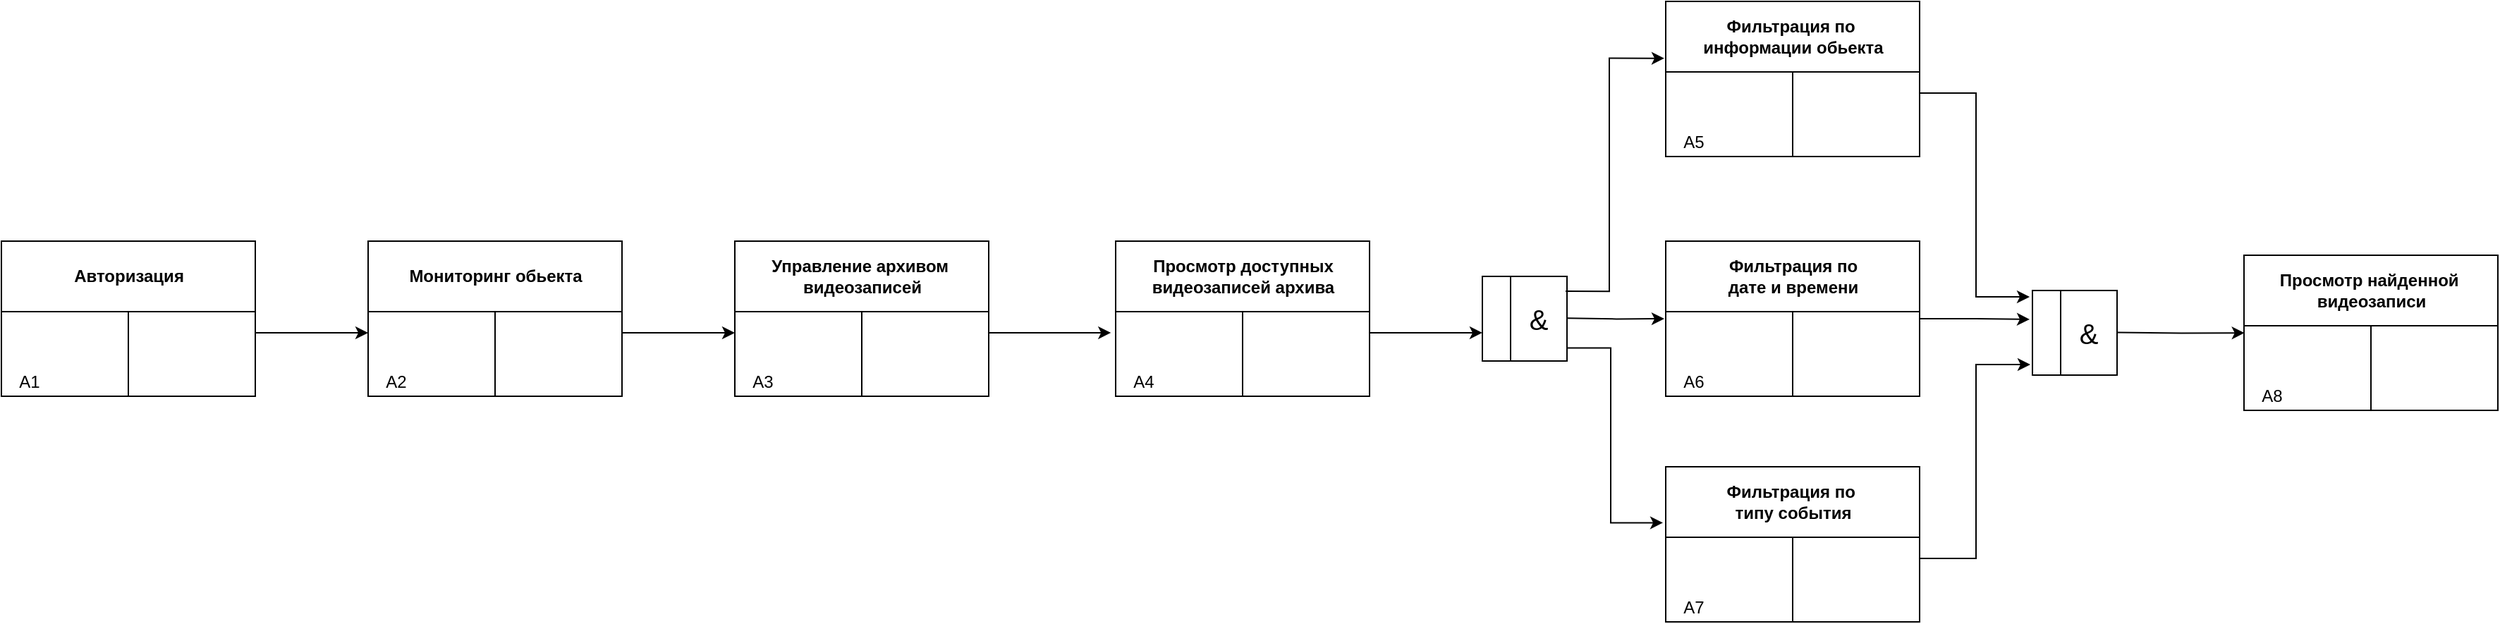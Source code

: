 <mxfile version="24.7.17">
  <diagram name="Страница — 1" id="KRfQy9JBhusGxHNGrQ7q">
    <mxGraphModel dx="1366" dy="710" grid="1" gridSize="10" guides="1" tooltips="1" connect="1" arrows="1" fold="1" page="1" pageScale="1" pageWidth="827" pageHeight="1169" math="0" shadow="0">
      <root>
        <mxCell id="0" />
        <mxCell id="1" parent="0" />
        <mxCell id="R_a7PJJj9mvmqYdg1Ctf-198" value="Авторизация" style="shape=table;startSize=50;container=1;collapsible=1;childLayout=tableLayout;fixedRows=1;rowLines=0;fontStyle=1;align=center;resizeLast=1;html=1;" vertex="1" parent="1">
          <mxGeometry x="30" y="550" width="180" height="110" as="geometry" />
        </mxCell>
        <mxCell id="R_a7PJJj9mvmqYdg1Ctf-199" value="" style="shape=tableRow;horizontal=0;startSize=0;swimlaneHead=0;swimlaneBody=0;fillColor=none;collapsible=0;dropTarget=0;points=[[0,0.5],[1,0.5]];portConstraint=eastwest;top=0;left=0;right=0;bottom=0;" vertex="1" parent="R_a7PJJj9mvmqYdg1Ctf-198">
          <mxGeometry y="50" width="180" height="30" as="geometry" />
        </mxCell>
        <mxCell id="R_a7PJJj9mvmqYdg1Ctf-200" value="" style="shape=partialRectangle;connectable=0;fillColor=none;top=0;left=0;bottom=0;right=0;editable=1;overflow=hidden;whiteSpace=wrap;html=1;" vertex="1" parent="R_a7PJJj9mvmqYdg1Ctf-199">
          <mxGeometry width="90" height="30" as="geometry">
            <mxRectangle width="90" height="30" as="alternateBounds" />
          </mxGeometry>
        </mxCell>
        <mxCell id="R_a7PJJj9mvmqYdg1Ctf-201" value="" style="shape=partialRectangle;connectable=0;fillColor=none;top=0;left=0;bottom=0;right=0;align=left;spacingLeft=6;overflow=hidden;whiteSpace=wrap;html=1;" vertex="1" parent="R_a7PJJj9mvmqYdg1Ctf-199">
          <mxGeometry x="90" width="90" height="30" as="geometry">
            <mxRectangle width="90" height="30" as="alternateBounds" />
          </mxGeometry>
        </mxCell>
        <mxCell id="R_a7PJJj9mvmqYdg1Ctf-202" value="" style="shape=tableRow;horizontal=0;startSize=0;swimlaneHead=0;swimlaneBody=0;fillColor=none;collapsible=0;dropTarget=0;points=[[0,0.5],[1,0.5]];portConstraint=eastwest;top=0;left=0;right=0;bottom=0;" vertex="1" parent="R_a7PJJj9mvmqYdg1Ctf-198">
          <mxGeometry y="80" width="180" height="30" as="geometry" />
        </mxCell>
        <mxCell id="R_a7PJJj9mvmqYdg1Ctf-203" value="" style="shape=partialRectangle;connectable=0;fillColor=none;top=0;left=0;bottom=0;right=0;editable=1;overflow=hidden;whiteSpace=wrap;html=1;" vertex="1" parent="R_a7PJJj9mvmqYdg1Ctf-202">
          <mxGeometry width="90" height="30" as="geometry">
            <mxRectangle width="90" height="30" as="alternateBounds" />
          </mxGeometry>
        </mxCell>
        <mxCell id="R_a7PJJj9mvmqYdg1Ctf-204" value="" style="shape=partialRectangle;connectable=0;fillColor=none;top=0;left=0;bottom=0;right=0;align=left;spacingLeft=6;overflow=hidden;whiteSpace=wrap;html=1;" vertex="1" parent="R_a7PJJj9mvmqYdg1Ctf-202">
          <mxGeometry x="90" width="90" height="30" as="geometry">
            <mxRectangle width="90" height="30" as="alternateBounds" />
          </mxGeometry>
        </mxCell>
        <mxCell id="R_a7PJJj9mvmqYdg1Ctf-205" value="Мониторинг обьекта" style="shape=table;startSize=50;container=1;collapsible=1;childLayout=tableLayout;fixedRows=1;rowLines=0;fontStyle=1;align=center;resizeLast=1;html=1;" vertex="1" parent="1">
          <mxGeometry x="290" y="550" width="180" height="110" as="geometry" />
        </mxCell>
        <mxCell id="R_a7PJJj9mvmqYdg1Ctf-206" value="" style="shape=tableRow;horizontal=0;startSize=0;swimlaneHead=0;swimlaneBody=0;fillColor=none;collapsible=0;dropTarget=0;points=[[0,0.5],[1,0.5]];portConstraint=eastwest;top=0;left=0;right=0;bottom=0;" vertex="1" parent="R_a7PJJj9mvmqYdg1Ctf-205">
          <mxGeometry y="50" width="180" height="30" as="geometry" />
        </mxCell>
        <mxCell id="R_a7PJJj9mvmqYdg1Ctf-207" value="" style="shape=partialRectangle;connectable=0;fillColor=none;top=0;left=0;bottom=0;right=0;editable=1;overflow=hidden;whiteSpace=wrap;html=1;" vertex="1" parent="R_a7PJJj9mvmqYdg1Ctf-206">
          <mxGeometry width="90" height="30" as="geometry">
            <mxRectangle width="90" height="30" as="alternateBounds" />
          </mxGeometry>
        </mxCell>
        <mxCell id="R_a7PJJj9mvmqYdg1Ctf-208" value="" style="shape=partialRectangle;connectable=0;fillColor=none;top=0;left=0;bottom=0;right=0;align=left;spacingLeft=6;overflow=hidden;whiteSpace=wrap;html=1;" vertex="1" parent="R_a7PJJj9mvmqYdg1Ctf-206">
          <mxGeometry x="90" width="90" height="30" as="geometry">
            <mxRectangle width="90" height="30" as="alternateBounds" />
          </mxGeometry>
        </mxCell>
        <mxCell id="R_a7PJJj9mvmqYdg1Ctf-209" value="" style="shape=tableRow;horizontal=0;startSize=0;swimlaneHead=0;swimlaneBody=0;fillColor=none;collapsible=0;dropTarget=0;points=[[0,0.5],[1,0.5]];portConstraint=eastwest;top=0;left=0;right=0;bottom=0;" vertex="1" parent="R_a7PJJj9mvmqYdg1Ctf-205">
          <mxGeometry y="80" width="180" height="30" as="geometry" />
        </mxCell>
        <mxCell id="R_a7PJJj9mvmqYdg1Ctf-210" value="" style="shape=partialRectangle;connectable=0;fillColor=none;top=0;left=0;bottom=0;right=0;editable=1;overflow=hidden;whiteSpace=wrap;html=1;" vertex="1" parent="R_a7PJJj9mvmqYdg1Ctf-209">
          <mxGeometry width="90" height="30" as="geometry">
            <mxRectangle width="90" height="30" as="alternateBounds" />
          </mxGeometry>
        </mxCell>
        <mxCell id="R_a7PJJj9mvmqYdg1Ctf-211" value="" style="shape=partialRectangle;connectable=0;fillColor=none;top=0;left=0;bottom=0;right=0;align=left;spacingLeft=6;overflow=hidden;whiteSpace=wrap;html=1;" vertex="1" parent="R_a7PJJj9mvmqYdg1Ctf-209">
          <mxGeometry x="90" width="90" height="30" as="geometry">
            <mxRectangle width="90" height="30" as="alternateBounds" />
          </mxGeometry>
        </mxCell>
        <mxCell id="R_a7PJJj9mvmqYdg1Ctf-228" style="edgeStyle=orthogonalEdgeStyle;rounded=0;orthogonalLoop=1;jettySize=auto;html=1;entryX=-0.056;entryY=0.333;entryDx=0;entryDy=0;entryPerimeter=0;" edge="1" parent="1">
          <mxGeometry relative="1" as="geometry">
            <mxPoint x="730" y="615.0" as="sourcePoint" />
            <mxPoint x="816.64" y="614.99" as="targetPoint" />
          </mxGeometry>
        </mxCell>
        <mxCell id="R_a7PJJj9mvmqYdg1Ctf-230" style="edgeStyle=orthogonalEdgeStyle;rounded=0;orthogonalLoop=1;jettySize=auto;html=1;entryX=0;entryY=0.5;entryDx=0;entryDy=0;" edge="1" parent="1" source="R_a7PJJj9mvmqYdg1Ctf-199" target="R_a7PJJj9mvmqYdg1Ctf-206">
          <mxGeometry relative="1" as="geometry" />
        </mxCell>
        <mxCell id="R_a7PJJj9mvmqYdg1Ctf-238" value="Просмотр доступных&lt;br&gt;видеозаписей архива" style="shape=table;startSize=50;container=1;collapsible=1;childLayout=tableLayout;fixedRows=1;rowLines=0;fontStyle=1;align=center;resizeLast=1;html=1;" vertex="1" parent="1">
          <mxGeometry x="820" y="550" width="180" height="110" as="geometry" />
        </mxCell>
        <mxCell id="R_a7PJJj9mvmqYdg1Ctf-239" value="" style="shape=tableRow;horizontal=0;startSize=0;swimlaneHead=0;swimlaneBody=0;fillColor=none;collapsible=0;dropTarget=0;points=[[0,0.5],[1,0.5]];portConstraint=eastwest;top=0;left=0;right=0;bottom=0;" vertex="1" parent="R_a7PJJj9mvmqYdg1Ctf-238">
          <mxGeometry y="50" width="180" height="30" as="geometry" />
        </mxCell>
        <mxCell id="R_a7PJJj9mvmqYdg1Ctf-240" value="" style="shape=partialRectangle;connectable=0;fillColor=none;top=0;left=0;bottom=0;right=0;editable=1;overflow=hidden;whiteSpace=wrap;html=1;" vertex="1" parent="R_a7PJJj9mvmqYdg1Ctf-239">
          <mxGeometry width="90" height="30" as="geometry">
            <mxRectangle width="90" height="30" as="alternateBounds" />
          </mxGeometry>
        </mxCell>
        <mxCell id="R_a7PJJj9mvmqYdg1Ctf-241" value="" style="shape=partialRectangle;connectable=0;fillColor=none;top=0;left=0;bottom=0;right=0;align=left;spacingLeft=6;overflow=hidden;whiteSpace=wrap;html=1;" vertex="1" parent="R_a7PJJj9mvmqYdg1Ctf-239">
          <mxGeometry x="90" width="90" height="30" as="geometry">
            <mxRectangle width="90" height="30" as="alternateBounds" />
          </mxGeometry>
        </mxCell>
        <mxCell id="R_a7PJJj9mvmqYdg1Ctf-242" value="" style="shape=tableRow;horizontal=0;startSize=0;swimlaneHead=0;swimlaneBody=0;fillColor=none;collapsible=0;dropTarget=0;points=[[0,0.5],[1,0.5]];portConstraint=eastwest;top=0;left=0;right=0;bottom=0;" vertex="1" parent="R_a7PJJj9mvmqYdg1Ctf-238">
          <mxGeometry y="80" width="180" height="30" as="geometry" />
        </mxCell>
        <mxCell id="R_a7PJJj9mvmqYdg1Ctf-243" value="" style="shape=partialRectangle;connectable=0;fillColor=none;top=0;left=0;bottom=0;right=0;editable=1;overflow=hidden;whiteSpace=wrap;html=1;" vertex="1" parent="R_a7PJJj9mvmqYdg1Ctf-242">
          <mxGeometry width="90" height="30" as="geometry">
            <mxRectangle width="90" height="30" as="alternateBounds" />
          </mxGeometry>
        </mxCell>
        <mxCell id="R_a7PJJj9mvmqYdg1Ctf-244" value="" style="shape=partialRectangle;connectable=0;fillColor=none;top=0;left=0;bottom=0;right=0;align=left;spacingLeft=6;overflow=hidden;whiteSpace=wrap;html=1;" vertex="1" parent="R_a7PJJj9mvmqYdg1Ctf-242">
          <mxGeometry x="90" width="90" height="30" as="geometry">
            <mxRectangle width="90" height="30" as="alternateBounds" />
          </mxGeometry>
        </mxCell>
        <mxCell id="R_a7PJJj9mvmqYdg1Ctf-245" value="" style="shape=table;startSize=0;container=1;collapsible=0;childLayout=tableLayout;fixedRows=1;rowLines=0;fontStyle=0;strokeColor=default;fontSize=16;" vertex="1" parent="1">
          <mxGeometry x="1080" y="575" width="60" height="60" as="geometry" />
        </mxCell>
        <mxCell id="R_a7PJJj9mvmqYdg1Ctf-246" value="" style="shape=tableRow;horizontal=0;startSize=0;swimlaneHead=0;swimlaneBody=0;top=0;left=0;bottom=0;right=0;collapsible=0;dropTarget=0;fillColor=none;points=[[0,0.5],[1,0.5]];portConstraint=eastwest;strokeColor=inherit;fontSize=16;" vertex="1" parent="R_a7PJJj9mvmqYdg1Ctf-245">
          <mxGeometry width="60" height="30" as="geometry" />
        </mxCell>
        <mxCell id="R_a7PJJj9mvmqYdg1Ctf-247" value="" style="shape=partialRectangle;html=1;whiteSpace=wrap;connectable=0;fillColor=none;top=0;left=0;bottom=0;right=0;overflow=hidden;pointerEvents=1;strokeColor=inherit;fontSize=16;" vertex="1" parent="R_a7PJJj9mvmqYdg1Ctf-246">
          <mxGeometry width="20" height="30" as="geometry">
            <mxRectangle width="20" height="30" as="alternateBounds" />
          </mxGeometry>
        </mxCell>
        <mxCell id="R_a7PJJj9mvmqYdg1Ctf-248" value="" style="shape=partialRectangle;html=1;whiteSpace=wrap;connectable=0;fillColor=none;top=0;left=0;bottom=0;right=0;align=left;spacingLeft=6;overflow=hidden;strokeColor=inherit;fontSize=16;" vertex="1" parent="R_a7PJJj9mvmqYdg1Ctf-246">
          <mxGeometry x="20" width="40" height="30" as="geometry">
            <mxRectangle width="40" height="30" as="alternateBounds" />
          </mxGeometry>
        </mxCell>
        <mxCell id="R_a7PJJj9mvmqYdg1Ctf-249" value="" style="shape=tableRow;horizontal=0;startSize=0;swimlaneHead=0;swimlaneBody=0;top=0;left=0;bottom=0;right=0;collapsible=0;dropTarget=0;fillColor=none;points=[[0,0.5],[1,0.5]];portConstraint=eastwest;strokeColor=inherit;fontSize=16;" vertex="1" parent="R_a7PJJj9mvmqYdg1Ctf-245">
          <mxGeometry y="30" width="60" height="30" as="geometry" />
        </mxCell>
        <mxCell id="R_a7PJJj9mvmqYdg1Ctf-250" value="" style="shape=partialRectangle;html=1;whiteSpace=wrap;connectable=0;fillColor=none;top=0;left=0;bottom=0;right=0;overflow=hidden;strokeColor=inherit;fontSize=16;" vertex="1" parent="R_a7PJJj9mvmqYdg1Ctf-249">
          <mxGeometry width="20" height="30" as="geometry">
            <mxRectangle width="20" height="30" as="alternateBounds" />
          </mxGeometry>
        </mxCell>
        <mxCell id="R_a7PJJj9mvmqYdg1Ctf-251" value="" style="shape=partialRectangle;html=1;whiteSpace=wrap;connectable=0;fillColor=none;top=0;left=0;bottom=0;right=0;align=left;spacingLeft=6;overflow=hidden;strokeColor=inherit;fontSize=16;" vertex="1" parent="R_a7PJJj9mvmqYdg1Ctf-249">
          <mxGeometry x="20" width="40" height="30" as="geometry">
            <mxRectangle width="40" height="30" as="alternateBounds" />
          </mxGeometry>
        </mxCell>
        <mxCell id="R_a7PJJj9mvmqYdg1Ctf-252" value="&amp;amp;" style="text;html=1;align=center;verticalAlign=middle;whiteSpace=wrap;rounded=0;fontSize=20;" vertex="1" parent="1">
          <mxGeometry x="1090" y="590" width="60" height="30" as="geometry" />
        </mxCell>
        <mxCell id="R_a7PJJj9mvmqYdg1Ctf-253" style="edgeStyle=orthogonalEdgeStyle;rounded=0;orthogonalLoop=1;jettySize=auto;html=1;entryX=0;entryY=0.333;entryDx=0;entryDy=0;entryPerimeter=0;" edge="1" parent="1" source="R_a7PJJj9mvmqYdg1Ctf-239" target="R_a7PJJj9mvmqYdg1Ctf-249">
          <mxGeometry relative="1" as="geometry" />
        </mxCell>
        <mxCell id="R_a7PJJj9mvmqYdg1Ctf-254" value="Фильтрация по&lt;br&gt;дате и времени" style="shape=table;startSize=50;container=1;collapsible=1;childLayout=tableLayout;fixedRows=1;rowLines=0;fontStyle=1;align=center;resizeLast=1;html=1;" vertex="1" parent="1">
          <mxGeometry x="1210" y="550" width="180" height="110" as="geometry" />
        </mxCell>
        <mxCell id="R_a7PJJj9mvmqYdg1Ctf-255" value="" style="shape=tableRow;horizontal=0;startSize=0;swimlaneHead=0;swimlaneBody=0;fillColor=none;collapsible=0;dropTarget=0;points=[[0,0.5],[1,0.5]];portConstraint=eastwest;top=0;left=0;right=0;bottom=0;" vertex="1" parent="R_a7PJJj9mvmqYdg1Ctf-254">
          <mxGeometry y="50" width="180" height="30" as="geometry" />
        </mxCell>
        <mxCell id="R_a7PJJj9mvmqYdg1Ctf-256" value="" style="shape=partialRectangle;connectable=0;fillColor=none;top=0;left=0;bottom=0;right=0;editable=1;overflow=hidden;whiteSpace=wrap;html=1;" vertex="1" parent="R_a7PJJj9mvmqYdg1Ctf-255">
          <mxGeometry width="90" height="30" as="geometry">
            <mxRectangle width="90" height="30" as="alternateBounds" />
          </mxGeometry>
        </mxCell>
        <mxCell id="R_a7PJJj9mvmqYdg1Ctf-257" value="" style="shape=partialRectangle;connectable=0;fillColor=none;top=0;left=0;bottom=0;right=0;align=left;spacingLeft=6;overflow=hidden;whiteSpace=wrap;html=1;" vertex="1" parent="R_a7PJJj9mvmqYdg1Ctf-255">
          <mxGeometry x="90" width="90" height="30" as="geometry">
            <mxRectangle width="90" height="30" as="alternateBounds" />
          </mxGeometry>
        </mxCell>
        <mxCell id="R_a7PJJj9mvmqYdg1Ctf-258" value="" style="shape=tableRow;horizontal=0;startSize=0;swimlaneHead=0;swimlaneBody=0;fillColor=none;collapsible=0;dropTarget=0;points=[[0,0.5],[1,0.5]];portConstraint=eastwest;top=0;left=0;right=0;bottom=0;" vertex="1" parent="R_a7PJJj9mvmqYdg1Ctf-254">
          <mxGeometry y="80" width="180" height="30" as="geometry" />
        </mxCell>
        <mxCell id="R_a7PJJj9mvmqYdg1Ctf-259" value="" style="shape=partialRectangle;connectable=0;fillColor=none;top=0;left=0;bottom=0;right=0;editable=1;overflow=hidden;whiteSpace=wrap;html=1;" vertex="1" parent="R_a7PJJj9mvmqYdg1Ctf-258">
          <mxGeometry width="90" height="30" as="geometry">
            <mxRectangle width="90" height="30" as="alternateBounds" />
          </mxGeometry>
        </mxCell>
        <mxCell id="R_a7PJJj9mvmqYdg1Ctf-260" value="" style="shape=partialRectangle;connectable=0;fillColor=none;top=0;left=0;bottom=0;right=0;align=left;spacingLeft=6;overflow=hidden;whiteSpace=wrap;html=1;" vertex="1" parent="R_a7PJJj9mvmqYdg1Ctf-258">
          <mxGeometry x="90" width="90" height="30" as="geometry">
            <mxRectangle width="90" height="30" as="alternateBounds" />
          </mxGeometry>
        </mxCell>
        <mxCell id="R_a7PJJj9mvmqYdg1Ctf-261" value="Фильтрация по&amp;nbsp;&lt;br&gt;информации обьекта" style="shape=table;startSize=50;container=1;collapsible=1;childLayout=tableLayout;fixedRows=1;rowLines=0;fontStyle=1;align=center;resizeLast=1;html=1;" vertex="1" parent="1">
          <mxGeometry x="1210" y="380" width="180" height="110" as="geometry" />
        </mxCell>
        <mxCell id="R_a7PJJj9mvmqYdg1Ctf-262" value="" style="shape=tableRow;horizontal=0;startSize=0;swimlaneHead=0;swimlaneBody=0;fillColor=none;collapsible=0;dropTarget=0;points=[[0,0.5],[1,0.5]];portConstraint=eastwest;top=0;left=0;right=0;bottom=0;" vertex="1" parent="R_a7PJJj9mvmqYdg1Ctf-261">
          <mxGeometry y="50" width="180" height="30" as="geometry" />
        </mxCell>
        <mxCell id="R_a7PJJj9mvmqYdg1Ctf-263" value="" style="shape=partialRectangle;connectable=0;fillColor=none;top=0;left=0;bottom=0;right=0;editable=1;overflow=hidden;whiteSpace=wrap;html=1;" vertex="1" parent="R_a7PJJj9mvmqYdg1Ctf-262">
          <mxGeometry width="90" height="30" as="geometry">
            <mxRectangle width="90" height="30" as="alternateBounds" />
          </mxGeometry>
        </mxCell>
        <mxCell id="R_a7PJJj9mvmqYdg1Ctf-264" value="" style="shape=partialRectangle;connectable=0;fillColor=none;top=0;left=0;bottom=0;right=0;align=left;spacingLeft=6;overflow=hidden;whiteSpace=wrap;html=1;" vertex="1" parent="R_a7PJJj9mvmqYdg1Ctf-262">
          <mxGeometry x="90" width="90" height="30" as="geometry">
            <mxRectangle width="90" height="30" as="alternateBounds" />
          </mxGeometry>
        </mxCell>
        <mxCell id="R_a7PJJj9mvmqYdg1Ctf-265" value="" style="shape=tableRow;horizontal=0;startSize=0;swimlaneHead=0;swimlaneBody=0;fillColor=none;collapsible=0;dropTarget=0;points=[[0,0.5],[1,0.5]];portConstraint=eastwest;top=0;left=0;right=0;bottom=0;" vertex="1" parent="R_a7PJJj9mvmqYdg1Ctf-261">
          <mxGeometry y="80" width="180" height="30" as="geometry" />
        </mxCell>
        <mxCell id="R_a7PJJj9mvmqYdg1Ctf-266" value="" style="shape=partialRectangle;connectable=0;fillColor=none;top=0;left=0;bottom=0;right=0;editable=1;overflow=hidden;whiteSpace=wrap;html=1;" vertex="1" parent="R_a7PJJj9mvmqYdg1Ctf-265">
          <mxGeometry width="90" height="30" as="geometry">
            <mxRectangle width="90" height="30" as="alternateBounds" />
          </mxGeometry>
        </mxCell>
        <mxCell id="R_a7PJJj9mvmqYdg1Ctf-267" value="" style="shape=partialRectangle;connectable=0;fillColor=none;top=0;left=0;bottom=0;right=0;align=left;spacingLeft=6;overflow=hidden;whiteSpace=wrap;html=1;" vertex="1" parent="R_a7PJJj9mvmqYdg1Ctf-265">
          <mxGeometry x="90" width="90" height="30" as="geometry">
            <mxRectangle width="90" height="30" as="alternateBounds" />
          </mxGeometry>
        </mxCell>
        <mxCell id="R_a7PJJj9mvmqYdg1Ctf-268" value="Фильтрация по&amp;nbsp;&lt;br&gt;типу события" style="shape=table;startSize=50;container=1;collapsible=1;childLayout=tableLayout;fixedRows=1;rowLines=0;fontStyle=1;align=center;resizeLast=1;html=1;" vertex="1" parent="1">
          <mxGeometry x="1210" y="710" width="180" height="110" as="geometry" />
        </mxCell>
        <mxCell id="R_a7PJJj9mvmqYdg1Ctf-269" value="" style="shape=tableRow;horizontal=0;startSize=0;swimlaneHead=0;swimlaneBody=0;fillColor=none;collapsible=0;dropTarget=0;points=[[0,0.5],[1,0.5]];portConstraint=eastwest;top=0;left=0;right=0;bottom=0;" vertex="1" parent="R_a7PJJj9mvmqYdg1Ctf-268">
          <mxGeometry y="50" width="180" height="30" as="geometry" />
        </mxCell>
        <mxCell id="R_a7PJJj9mvmqYdg1Ctf-270" value="" style="shape=partialRectangle;connectable=0;fillColor=none;top=0;left=0;bottom=0;right=0;editable=1;overflow=hidden;whiteSpace=wrap;html=1;" vertex="1" parent="R_a7PJJj9mvmqYdg1Ctf-269">
          <mxGeometry width="90" height="30" as="geometry">
            <mxRectangle width="90" height="30" as="alternateBounds" />
          </mxGeometry>
        </mxCell>
        <mxCell id="R_a7PJJj9mvmqYdg1Ctf-271" value="" style="shape=partialRectangle;connectable=0;fillColor=none;top=0;left=0;bottom=0;right=0;align=left;spacingLeft=6;overflow=hidden;whiteSpace=wrap;html=1;" vertex="1" parent="R_a7PJJj9mvmqYdg1Ctf-269">
          <mxGeometry x="90" width="90" height="30" as="geometry">
            <mxRectangle width="90" height="30" as="alternateBounds" />
          </mxGeometry>
        </mxCell>
        <mxCell id="R_a7PJJj9mvmqYdg1Ctf-272" value="" style="shape=tableRow;horizontal=0;startSize=0;swimlaneHead=0;swimlaneBody=0;fillColor=none;collapsible=0;dropTarget=0;points=[[0,0.5],[1,0.5]];portConstraint=eastwest;top=0;left=0;right=0;bottom=0;" vertex="1" parent="R_a7PJJj9mvmqYdg1Ctf-268">
          <mxGeometry y="80" width="180" height="30" as="geometry" />
        </mxCell>
        <mxCell id="R_a7PJJj9mvmqYdg1Ctf-273" value="" style="shape=partialRectangle;connectable=0;fillColor=none;top=0;left=0;bottom=0;right=0;editable=1;overflow=hidden;whiteSpace=wrap;html=1;" vertex="1" parent="R_a7PJJj9mvmqYdg1Ctf-272">
          <mxGeometry width="90" height="30" as="geometry">
            <mxRectangle width="90" height="30" as="alternateBounds" />
          </mxGeometry>
        </mxCell>
        <mxCell id="R_a7PJJj9mvmqYdg1Ctf-274" value="" style="shape=partialRectangle;connectable=0;fillColor=none;top=0;left=0;bottom=0;right=0;align=left;spacingLeft=6;overflow=hidden;whiteSpace=wrap;html=1;" vertex="1" parent="R_a7PJJj9mvmqYdg1Ctf-272">
          <mxGeometry x="90" width="90" height="30" as="geometry">
            <mxRectangle width="90" height="30" as="alternateBounds" />
          </mxGeometry>
        </mxCell>
        <mxCell id="R_a7PJJj9mvmqYdg1Ctf-277" style="edgeStyle=orthogonalEdgeStyle;rounded=0;orthogonalLoop=1;jettySize=auto;html=1;" edge="1" parent="1">
          <mxGeometry relative="1" as="geometry">
            <mxPoint x="1140" y="604.67" as="sourcePoint" />
            <mxPoint x="1209" y="605" as="targetPoint" />
          </mxGeometry>
        </mxCell>
        <mxCell id="R_a7PJJj9mvmqYdg1Ctf-278" style="edgeStyle=orthogonalEdgeStyle;rounded=0;orthogonalLoop=1;jettySize=auto;html=1;exitX=0.984;exitY=0.176;exitDx=0;exitDy=0;exitPerimeter=0;" edge="1" parent="1" source="R_a7PJJj9mvmqYdg1Ctf-245">
          <mxGeometry relative="1" as="geometry">
            <mxPoint x="1150" y="586" as="sourcePoint" />
            <mxPoint x="1209" y="420.33" as="targetPoint" />
            <Array as="points">
              <mxPoint x="1170" y="586" />
              <mxPoint x="1170" y="420" />
            </Array>
          </mxGeometry>
        </mxCell>
        <mxCell id="R_a7PJJj9mvmqYdg1Ctf-279" style="edgeStyle=orthogonalEdgeStyle;rounded=0;orthogonalLoop=1;jettySize=auto;html=1;exitX=0.984;exitY=0.176;exitDx=0;exitDy=0;exitPerimeter=0;entryX=-0.011;entryY=0.361;entryDx=0;entryDy=0;entryPerimeter=0;" edge="1" parent="1" target="R_a7PJJj9mvmqYdg1Ctf-268">
          <mxGeometry relative="1" as="geometry">
            <mxPoint x="1140" y="625.73" as="sourcePoint" />
            <mxPoint x="1210" y="460.06" as="targetPoint" />
            <Array as="points">
              <mxPoint x="1171" y="626" />
              <mxPoint x="1171" y="750" />
            </Array>
          </mxGeometry>
        </mxCell>
        <mxCell id="R_a7PJJj9mvmqYdg1Ctf-288" value="" style="shape=table;startSize=0;container=1;collapsible=0;childLayout=tableLayout;fixedRows=1;rowLines=0;fontStyle=0;strokeColor=default;fontSize=16;" vertex="1" parent="1">
          <mxGeometry x="1470" y="585" width="60" height="60" as="geometry" />
        </mxCell>
        <mxCell id="R_a7PJJj9mvmqYdg1Ctf-289" value="" style="shape=tableRow;horizontal=0;startSize=0;swimlaneHead=0;swimlaneBody=0;top=0;left=0;bottom=0;right=0;collapsible=0;dropTarget=0;fillColor=none;points=[[0,0.5],[1,0.5]];portConstraint=eastwest;strokeColor=inherit;fontSize=16;" vertex="1" parent="R_a7PJJj9mvmqYdg1Ctf-288">
          <mxGeometry width="60" height="30" as="geometry" />
        </mxCell>
        <mxCell id="R_a7PJJj9mvmqYdg1Ctf-290" value="" style="shape=partialRectangle;html=1;whiteSpace=wrap;connectable=0;fillColor=none;top=0;left=0;bottom=0;right=0;overflow=hidden;pointerEvents=1;strokeColor=inherit;fontSize=16;" vertex="1" parent="R_a7PJJj9mvmqYdg1Ctf-289">
          <mxGeometry width="20" height="30" as="geometry">
            <mxRectangle width="20" height="30" as="alternateBounds" />
          </mxGeometry>
        </mxCell>
        <mxCell id="R_a7PJJj9mvmqYdg1Ctf-291" value="" style="shape=partialRectangle;html=1;whiteSpace=wrap;connectable=0;fillColor=none;top=0;left=0;bottom=0;right=0;align=left;spacingLeft=6;overflow=hidden;strokeColor=inherit;fontSize=16;" vertex="1" parent="R_a7PJJj9mvmqYdg1Ctf-289">
          <mxGeometry x="20" width="40" height="30" as="geometry">
            <mxRectangle width="40" height="30" as="alternateBounds" />
          </mxGeometry>
        </mxCell>
        <mxCell id="R_a7PJJj9mvmqYdg1Ctf-292" value="" style="shape=tableRow;horizontal=0;startSize=0;swimlaneHead=0;swimlaneBody=0;top=0;left=0;bottom=0;right=0;collapsible=0;dropTarget=0;fillColor=none;points=[[0,0.5],[1,0.5]];portConstraint=eastwest;strokeColor=inherit;fontSize=16;" vertex="1" parent="R_a7PJJj9mvmqYdg1Ctf-288">
          <mxGeometry y="30" width="60" height="30" as="geometry" />
        </mxCell>
        <mxCell id="R_a7PJJj9mvmqYdg1Ctf-293" value="" style="shape=partialRectangle;html=1;whiteSpace=wrap;connectable=0;fillColor=none;top=0;left=0;bottom=0;right=0;overflow=hidden;strokeColor=inherit;fontSize=16;" vertex="1" parent="R_a7PJJj9mvmqYdg1Ctf-292">
          <mxGeometry width="20" height="30" as="geometry">
            <mxRectangle width="20" height="30" as="alternateBounds" />
          </mxGeometry>
        </mxCell>
        <mxCell id="R_a7PJJj9mvmqYdg1Ctf-294" value="" style="shape=partialRectangle;html=1;whiteSpace=wrap;connectable=0;fillColor=none;top=0;left=0;bottom=0;right=0;align=left;spacingLeft=6;overflow=hidden;strokeColor=inherit;fontSize=16;" vertex="1" parent="R_a7PJJj9mvmqYdg1Ctf-292">
          <mxGeometry x="20" width="40" height="30" as="geometry">
            <mxRectangle width="40" height="30" as="alternateBounds" />
          </mxGeometry>
        </mxCell>
        <mxCell id="R_a7PJJj9mvmqYdg1Ctf-295" value="&amp;amp;" style="text;html=1;align=center;verticalAlign=middle;whiteSpace=wrap;rounded=0;fontSize=20;" vertex="1" parent="1">
          <mxGeometry x="1480" y="600" width="60" height="30" as="geometry" />
        </mxCell>
        <mxCell id="R_a7PJJj9mvmqYdg1Ctf-306" style="edgeStyle=orthogonalEdgeStyle;rounded=0;orthogonalLoop=1;jettySize=auto;html=1;entryX=-0.025;entryY=0.75;entryDx=0;entryDy=0;entryPerimeter=0;" edge="1" parent="1" source="R_a7PJJj9mvmqYdg1Ctf-269" target="R_a7PJJj9mvmqYdg1Ctf-292">
          <mxGeometry relative="1" as="geometry" />
        </mxCell>
        <mxCell id="R_a7PJJj9mvmqYdg1Ctf-311" style="edgeStyle=orthogonalEdgeStyle;rounded=0;orthogonalLoop=1;jettySize=auto;html=1;entryX=-0.033;entryY=0.683;entryDx=0;entryDy=0;entryPerimeter=0;" edge="1" parent="1" source="R_a7PJJj9mvmqYdg1Ctf-254" target="R_a7PJJj9mvmqYdg1Ctf-289">
          <mxGeometry relative="1" as="geometry" />
        </mxCell>
        <mxCell id="R_a7PJJj9mvmqYdg1Ctf-312" style="edgeStyle=orthogonalEdgeStyle;rounded=0;orthogonalLoop=1;jettySize=auto;html=1;entryX=-0.033;entryY=0.15;entryDx=0;entryDy=0;entryPerimeter=0;" edge="1" parent="1" source="R_a7PJJj9mvmqYdg1Ctf-262" target="R_a7PJJj9mvmqYdg1Ctf-289">
          <mxGeometry relative="1" as="geometry" />
        </mxCell>
        <mxCell id="R_a7PJJj9mvmqYdg1Ctf-313" value="Просмотр найденной&amp;nbsp;&lt;br&gt;видеозаписи" style="shape=table;startSize=50;container=1;collapsible=1;childLayout=tableLayout;fixedRows=1;rowLines=0;fontStyle=1;align=center;resizeLast=1;html=1;" vertex="1" parent="1">
          <mxGeometry x="1620" y="560" width="180" height="110" as="geometry" />
        </mxCell>
        <mxCell id="R_a7PJJj9mvmqYdg1Ctf-314" value="" style="shape=tableRow;horizontal=0;startSize=0;swimlaneHead=0;swimlaneBody=0;fillColor=none;collapsible=0;dropTarget=0;points=[[0,0.5],[1,0.5]];portConstraint=eastwest;top=0;left=0;right=0;bottom=0;" vertex="1" parent="R_a7PJJj9mvmqYdg1Ctf-313">
          <mxGeometry y="50" width="180" height="30" as="geometry" />
        </mxCell>
        <mxCell id="R_a7PJJj9mvmqYdg1Ctf-315" value="" style="shape=partialRectangle;connectable=0;fillColor=none;top=0;left=0;bottom=0;right=0;editable=1;overflow=hidden;whiteSpace=wrap;html=1;" vertex="1" parent="R_a7PJJj9mvmqYdg1Ctf-314">
          <mxGeometry width="90" height="30" as="geometry">
            <mxRectangle width="90" height="30" as="alternateBounds" />
          </mxGeometry>
        </mxCell>
        <mxCell id="R_a7PJJj9mvmqYdg1Ctf-316" value="" style="shape=partialRectangle;connectable=0;fillColor=none;top=0;left=0;bottom=0;right=0;align=left;spacingLeft=6;overflow=hidden;whiteSpace=wrap;html=1;" vertex="1" parent="R_a7PJJj9mvmqYdg1Ctf-314">
          <mxGeometry x="90" width="90" height="30" as="geometry">
            <mxRectangle width="90" height="30" as="alternateBounds" />
          </mxGeometry>
        </mxCell>
        <mxCell id="R_a7PJJj9mvmqYdg1Ctf-317" value="" style="shape=tableRow;horizontal=0;startSize=0;swimlaneHead=0;swimlaneBody=0;fillColor=none;collapsible=0;dropTarget=0;points=[[0,0.5],[1,0.5]];portConstraint=eastwest;top=0;left=0;right=0;bottom=0;" vertex="1" parent="R_a7PJJj9mvmqYdg1Ctf-313">
          <mxGeometry y="80" width="180" height="30" as="geometry" />
        </mxCell>
        <mxCell id="R_a7PJJj9mvmqYdg1Ctf-318" value="" style="shape=partialRectangle;connectable=0;fillColor=none;top=0;left=0;bottom=0;right=0;editable=1;overflow=hidden;whiteSpace=wrap;html=1;" vertex="1" parent="R_a7PJJj9mvmqYdg1Ctf-317">
          <mxGeometry width="90" height="30" as="geometry">
            <mxRectangle width="90" height="30" as="alternateBounds" />
          </mxGeometry>
        </mxCell>
        <mxCell id="R_a7PJJj9mvmqYdg1Ctf-319" value="" style="shape=partialRectangle;connectable=0;fillColor=none;top=0;left=0;bottom=0;right=0;align=left;spacingLeft=6;overflow=hidden;whiteSpace=wrap;html=1;" vertex="1" parent="R_a7PJJj9mvmqYdg1Ctf-317">
          <mxGeometry x="90" width="90" height="30" as="geometry">
            <mxRectangle width="90" height="30" as="alternateBounds" />
          </mxGeometry>
        </mxCell>
        <mxCell id="R_a7PJJj9mvmqYdg1Ctf-320" style="edgeStyle=orthogonalEdgeStyle;rounded=0;orthogonalLoop=1;jettySize=auto;html=1;entryX=0.002;entryY=0.17;entryDx=0;entryDy=0;entryPerimeter=0;" edge="1" parent="1" target="R_a7PJJj9mvmqYdg1Ctf-314">
          <mxGeometry relative="1" as="geometry">
            <mxPoint x="1530" y="614.77" as="sourcePoint" />
            <mxPoint x="1608" y="614.77" as="targetPoint" />
          </mxGeometry>
        </mxCell>
        <mxCell id="R_a7PJJj9mvmqYdg1Ctf-324" value="&lt;div style=&quot;text-align: center;&quot;&gt;&lt;span style=&quot;text-align: start; background-color: initial;&quot;&gt;A5&lt;/span&gt;&lt;span style=&quot;color: rgba(0, 0, 0, 0); font-family: monospace; font-size: 0px; text-align: start; text-wrap: nowrap; background-color: initial;&quot;&gt;%3CmxGraphModel%3E%3Croot%3E%3CmxCell%20id%3D%220%22%2F%3E%3CmxCell%20id%3D%221%22%20parent%3D%220%22%2F%3E%3CmxCell%20id%3D%222%22%20value%3D%22A2%22%20style%3D%22text%3Bhtml%3D1%3Balign%3Dcenter%3BverticalAlign%3Dmiddle%3BwhiteSpace%3Dwrap%3Brounded%3D0%3B%22%20vertex%3D%221%22%20parent%3D%221%22%3E%3CmxGeometry%20x%3D%22550%22%20y%3D%22640%22%20width%3D%2240%22%20height%3D%2220%22%20as%3D%22geometry%22%2F%3E%3C%2FmxCell%3E%3C%2Froot%3E%3C%2FmxGraphModel%35&lt;/span&gt;&lt;/div&gt;" style="text;html=1;align=center;verticalAlign=middle;whiteSpace=wrap;rounded=0;" vertex="1" parent="1">
          <mxGeometry x="1210" y="470" width="40" height="20" as="geometry" />
        </mxCell>
        <mxCell id="R_a7PJJj9mvmqYdg1Ctf-325" value="A6" style="text;html=1;align=center;verticalAlign=middle;whiteSpace=wrap;rounded=0;" vertex="1" parent="1">
          <mxGeometry x="1210" y="640" width="40" height="20" as="geometry" />
        </mxCell>
        <mxCell id="R_a7PJJj9mvmqYdg1Ctf-326" value="A7" style="text;html=1;align=center;verticalAlign=middle;whiteSpace=wrap;rounded=0;" vertex="1" parent="1">
          <mxGeometry x="1210" y="800" width="40" height="20" as="geometry" />
        </mxCell>
        <mxCell id="R_a7PJJj9mvmqYdg1Ctf-327" value="A1&lt;span style=&quot;color: rgba(0, 0, 0, 0); font-family: monospace; font-size: 0px; text-align: start; text-wrap: nowrap;&quot;&gt;%3CmxGraphModel%3E%3Croot%3E%3CmxCell%20id%3D%220%22%2F%3E%3CmxCell%20id%3D%221%22%20parent%3D%220%22%2F%3E%3CmxCell%20id%3D%222%22%20value%3D%22A2%22%20style%3D%22text%3Bhtml%3D1%3Balign%3Dcenter%3BverticalAlign%3Dmiddle%3BwhiteSpace%3Dwrap%3Brounded%3D0%3B%22%20vertex%3D%221%22%20parent%3D%221%22%3E%3CmxGeometry%20x%3D%22550%22%20y%3D%22640%22%20width%3D%2240%22%20height%3D%2220%22%20as%3D%22geometry%22%2F%3E%3C%2FmxCell%3E%3C%2Froot%3E%3C%2FmxGraphModel%1&lt;/span&gt;" style="text;html=1;align=center;verticalAlign=middle;whiteSpace=wrap;rounded=0;" vertex="1" parent="1">
          <mxGeometry x="30" y="640" width="40" height="20" as="geometry" />
        </mxCell>
        <mxCell id="R_a7PJJj9mvmqYdg1Ctf-328" value="Управление архивом&amp;nbsp;&lt;br&gt;видеозаписей" style="shape=table;startSize=50;container=1;collapsible=1;childLayout=tableLayout;fixedRows=1;rowLines=0;fontStyle=1;align=center;resizeLast=1;html=1;" vertex="1" parent="1">
          <mxGeometry x="550" y="550" width="180" height="110" as="geometry" />
        </mxCell>
        <mxCell id="R_a7PJJj9mvmqYdg1Ctf-329" value="" style="shape=tableRow;horizontal=0;startSize=0;swimlaneHead=0;swimlaneBody=0;fillColor=none;collapsible=0;dropTarget=0;points=[[0,0.5],[1,0.5]];portConstraint=eastwest;top=0;left=0;right=0;bottom=0;" vertex="1" parent="R_a7PJJj9mvmqYdg1Ctf-328">
          <mxGeometry y="50" width="180" height="30" as="geometry" />
        </mxCell>
        <mxCell id="R_a7PJJj9mvmqYdg1Ctf-330" value="" style="shape=partialRectangle;connectable=0;fillColor=none;top=0;left=0;bottom=0;right=0;editable=1;overflow=hidden;whiteSpace=wrap;html=1;" vertex="1" parent="R_a7PJJj9mvmqYdg1Ctf-329">
          <mxGeometry width="90" height="30" as="geometry">
            <mxRectangle width="90" height="30" as="alternateBounds" />
          </mxGeometry>
        </mxCell>
        <mxCell id="R_a7PJJj9mvmqYdg1Ctf-331" value="" style="shape=partialRectangle;connectable=0;fillColor=none;top=0;left=0;bottom=0;right=0;align=left;spacingLeft=6;overflow=hidden;whiteSpace=wrap;html=1;" vertex="1" parent="R_a7PJJj9mvmqYdg1Ctf-329">
          <mxGeometry x="90" width="90" height="30" as="geometry">
            <mxRectangle width="90" height="30" as="alternateBounds" />
          </mxGeometry>
        </mxCell>
        <mxCell id="R_a7PJJj9mvmqYdg1Ctf-332" value="" style="shape=tableRow;horizontal=0;startSize=0;swimlaneHead=0;swimlaneBody=0;fillColor=none;collapsible=0;dropTarget=0;points=[[0,0.5],[1,0.5]];portConstraint=eastwest;top=0;left=0;right=0;bottom=0;" vertex="1" parent="R_a7PJJj9mvmqYdg1Ctf-328">
          <mxGeometry y="80" width="180" height="30" as="geometry" />
        </mxCell>
        <mxCell id="R_a7PJJj9mvmqYdg1Ctf-333" value="" style="shape=partialRectangle;connectable=0;fillColor=none;top=0;left=0;bottom=0;right=0;editable=1;overflow=hidden;whiteSpace=wrap;html=1;" vertex="1" parent="R_a7PJJj9mvmqYdg1Ctf-332">
          <mxGeometry width="90" height="30" as="geometry">
            <mxRectangle width="90" height="30" as="alternateBounds" />
          </mxGeometry>
        </mxCell>
        <mxCell id="R_a7PJJj9mvmqYdg1Ctf-334" value="" style="shape=partialRectangle;connectable=0;fillColor=none;top=0;left=0;bottom=0;right=0;align=left;spacingLeft=6;overflow=hidden;whiteSpace=wrap;html=1;" vertex="1" parent="R_a7PJJj9mvmqYdg1Ctf-332">
          <mxGeometry x="90" width="90" height="30" as="geometry">
            <mxRectangle width="90" height="30" as="alternateBounds" />
          </mxGeometry>
        </mxCell>
        <mxCell id="R_a7PJJj9mvmqYdg1Ctf-337" style="edgeStyle=orthogonalEdgeStyle;rounded=0;orthogonalLoop=1;jettySize=auto;html=1;entryX=0;entryY=0.5;entryDx=0;entryDy=0;" edge="1" parent="1" source="R_a7PJJj9mvmqYdg1Ctf-206" target="R_a7PJJj9mvmqYdg1Ctf-329">
          <mxGeometry relative="1" as="geometry" />
        </mxCell>
        <mxCell id="R_a7PJJj9mvmqYdg1Ctf-338" value="A2" style="text;html=1;align=center;verticalAlign=middle;whiteSpace=wrap;rounded=0;" vertex="1" parent="1">
          <mxGeometry x="290" y="640" width="40" height="20" as="geometry" />
        </mxCell>
        <mxCell id="R_a7PJJj9mvmqYdg1Ctf-339" value="A3" style="text;html=1;align=center;verticalAlign=middle;whiteSpace=wrap;rounded=0;" vertex="1" parent="1">
          <mxGeometry x="550" y="640" width="40" height="20" as="geometry" />
        </mxCell>
        <mxCell id="R_a7PJJj9mvmqYdg1Ctf-340" value="A4" style="text;html=1;align=center;verticalAlign=middle;whiteSpace=wrap;rounded=0;" vertex="1" parent="1">
          <mxGeometry x="820" y="640" width="40" height="20" as="geometry" />
        </mxCell>
        <mxCell id="R_a7PJJj9mvmqYdg1Ctf-342" value="A8" style="text;html=1;align=center;verticalAlign=middle;whiteSpace=wrap;rounded=0;" vertex="1" parent="1">
          <mxGeometry x="1620" y="650" width="40" height="20" as="geometry" />
        </mxCell>
      </root>
    </mxGraphModel>
  </diagram>
</mxfile>
